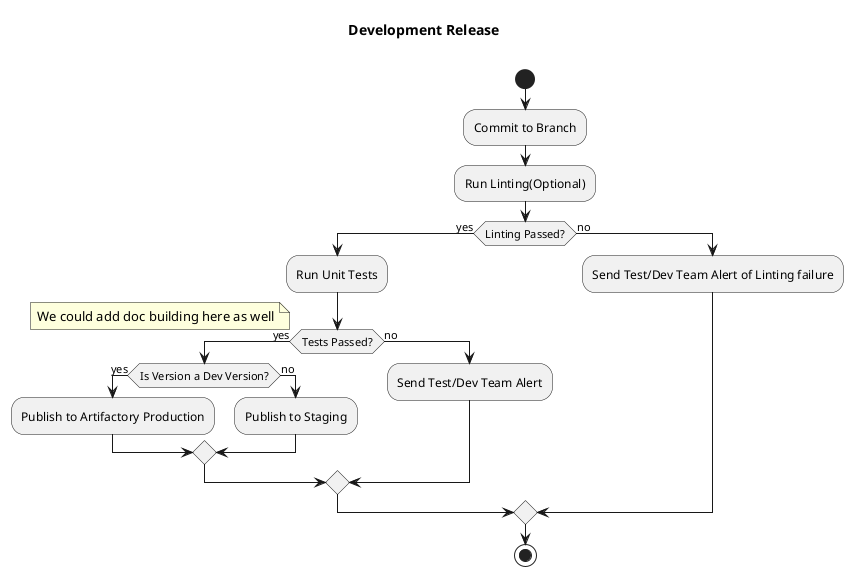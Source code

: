 @startuml

title Development Release \n

start

:Commit to Branch;
:Run Linting(Optional);
if (Linting Passed?) then (yes)
    :Run Unit Tests;

    if (Tests Passed?) then (yes)
    note left
    We could add doc building here as well
    end note
        if (Is Version a Dev Version?) then (yes)
           :Publish to Artifactory Production;
        else (no)
           :Publish to Staging;
        endif
    else (no)
        :Send Test/Dev Team Alert;
    endif
else (no)
    :Send Test/Dev Team Alert of Linting failure;
endif
stop

@enduml